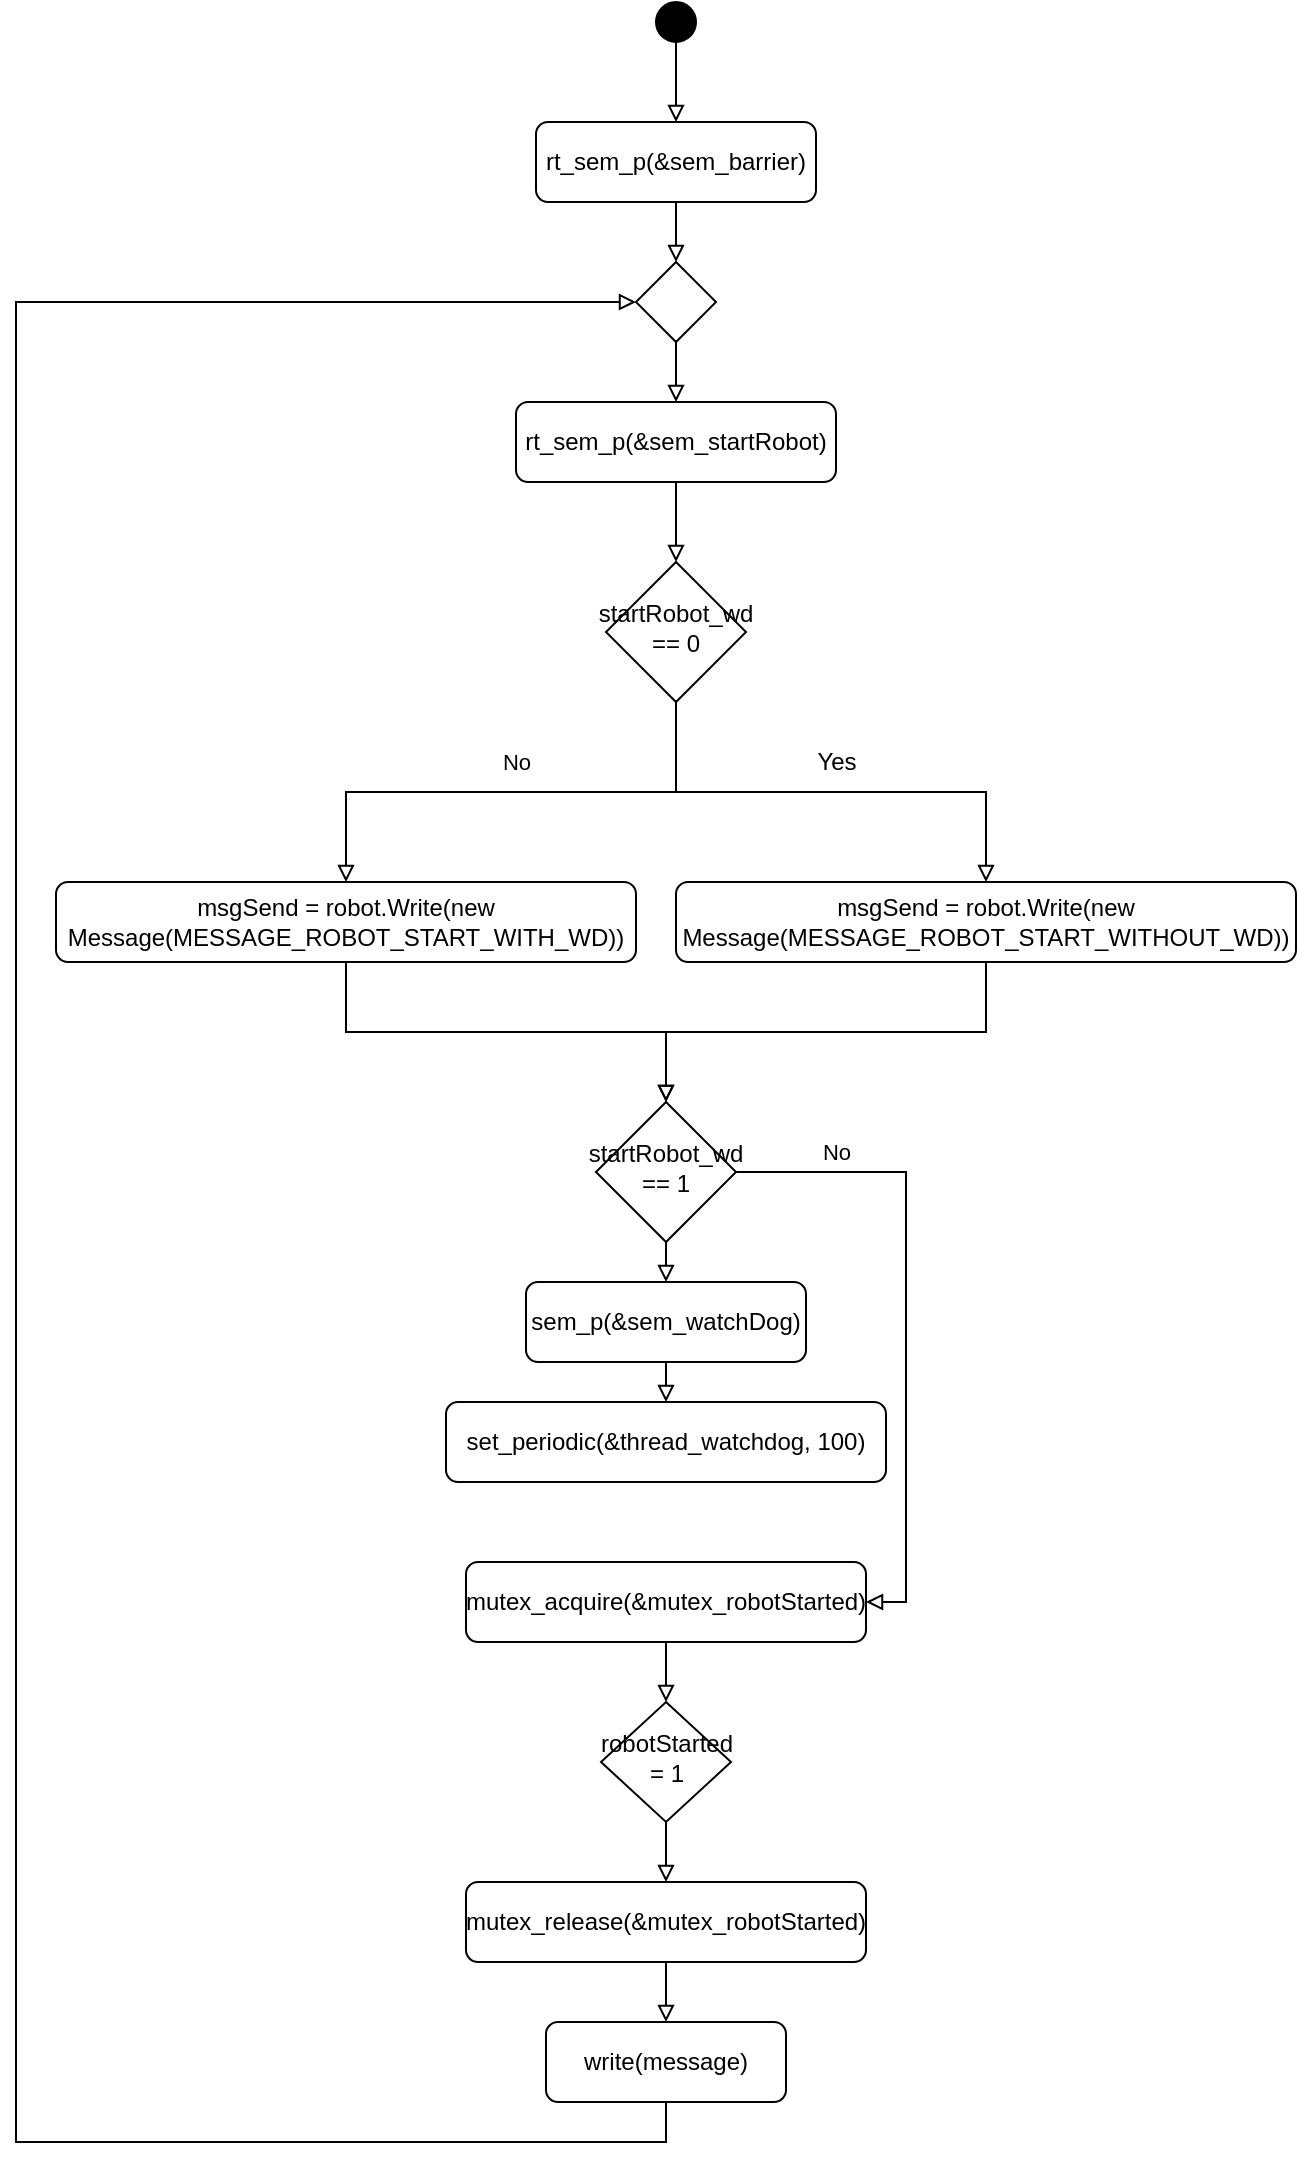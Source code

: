 <mxfile version="14.4.4" type="device"><diagram id="C5RBs43oDa-KdzZeNtuy" name="Page-1"><mxGraphModel dx="426" dy="804" grid="1" gridSize="10" guides="1" tooltips="1" connect="1" arrows="1" fold="1" page="1" pageScale="1" pageWidth="827" pageHeight="1169" math="0" shadow="0"><root><mxCell id="WIyWlLk6GJQsqaUBKTNV-0"/><mxCell id="WIyWlLk6GJQsqaUBKTNV-1" parent="WIyWlLk6GJQsqaUBKTNV-0"/><mxCell id="23ox2sJZi0v0U6w0juup-31" style="edgeStyle=orthogonalEdgeStyle;rounded=0;orthogonalLoop=1;jettySize=auto;html=1;exitX=0.5;exitY=1;exitDx=0;exitDy=0;endArrow=block;endFill=0;" edge="1" parent="WIyWlLk6GJQsqaUBKTNV-1" source="WIyWlLk6GJQsqaUBKTNV-7" target="23ox2sJZi0v0U6w0juup-30"><mxGeometry relative="1" as="geometry"/></mxCell><mxCell id="WIyWlLk6GJQsqaUBKTNV-7" value="msgSend = robot.Write(new Message(MESSAGE_ROBOT_START_WITH_WD))" style="rounded=1;whiteSpace=wrap;html=1;fontSize=12;glass=0;strokeWidth=1;shadow=0;" parent="WIyWlLk6GJQsqaUBKTNV-1" vertex="1"><mxGeometry x="70" y="450" width="290" height="40" as="geometry"/></mxCell><mxCell id="23ox2sJZi0v0U6w0juup-15" style="edgeStyle=orthogonalEdgeStyle;rounded=0;orthogonalLoop=1;jettySize=auto;html=1;exitX=0.5;exitY=1;exitDx=0;exitDy=0;endArrow=block;endFill=0;" edge="1" parent="WIyWlLk6GJQsqaUBKTNV-1" source="WIyWlLk6GJQsqaUBKTNV-10" target="23ox2sJZi0v0U6w0juup-12"><mxGeometry relative="1" as="geometry"/></mxCell><mxCell id="WIyWlLk6GJQsqaUBKTNV-10" value="" style="rhombus;whiteSpace=wrap;html=1;shadow=0;fontFamily=Helvetica;fontSize=12;align=center;strokeWidth=1;spacing=6;spacingTop=-4;" parent="WIyWlLk6GJQsqaUBKTNV-1" vertex="1"><mxGeometry x="360" y="140" width="40" height="40" as="geometry"/></mxCell><mxCell id="23ox2sJZi0v0U6w0juup-13" style="edgeStyle=orthogonalEdgeStyle;rounded=0;orthogonalLoop=1;jettySize=auto;html=1;exitX=0.5;exitY=1;exitDx=0;exitDy=0;entryX=0.5;entryY=0;entryDx=0;entryDy=0;endArrow=block;endFill=0;" edge="1" parent="WIyWlLk6GJQsqaUBKTNV-1" source="23ox2sJZi0v0U6w0juup-0" target="23ox2sJZi0v0U6w0juup-9"><mxGeometry relative="1" as="geometry"/></mxCell><mxCell id="23ox2sJZi0v0U6w0juup-0" value="" style="ellipse;whiteSpace=wrap;html=1;aspect=fixed;fillColor=#000000;" vertex="1" parent="WIyWlLk6GJQsqaUBKTNV-1"><mxGeometry x="370" y="10" width="20" height="20" as="geometry"/></mxCell><mxCell id="23ox2sJZi0v0U6w0juup-32" style="edgeStyle=orthogonalEdgeStyle;rounded=0;orthogonalLoop=1;jettySize=auto;html=1;exitX=0.5;exitY=1;exitDx=0;exitDy=0;entryX=0.5;entryY=0;entryDx=0;entryDy=0;endArrow=block;endFill=0;" edge="1" parent="WIyWlLk6GJQsqaUBKTNV-1" source="23ox2sJZi0v0U6w0juup-6" target="23ox2sJZi0v0U6w0juup-30"><mxGeometry relative="1" as="geometry"/></mxCell><mxCell id="23ox2sJZi0v0U6w0juup-6" value="msgSend = robot.Write(new Message(MESSAGE_ROBOT_START_WITHOUT_WD))" style="rounded=1;whiteSpace=wrap;html=1;fontSize=12;glass=0;strokeWidth=1;shadow=0;" vertex="1" parent="WIyWlLk6GJQsqaUBKTNV-1"><mxGeometry x="380" y="450" width="310" height="40" as="geometry"/></mxCell><mxCell id="23ox2sJZi0v0U6w0juup-14" style="edgeStyle=orthogonalEdgeStyle;rounded=0;orthogonalLoop=1;jettySize=auto;html=1;exitX=0.5;exitY=1;exitDx=0;exitDy=0;entryX=0.5;entryY=0;entryDx=0;entryDy=0;endArrow=block;endFill=0;" edge="1" parent="WIyWlLk6GJQsqaUBKTNV-1" source="23ox2sJZi0v0U6w0juup-9" target="WIyWlLk6GJQsqaUBKTNV-10"><mxGeometry relative="1" as="geometry"/></mxCell><mxCell id="23ox2sJZi0v0U6w0juup-9" value="rt_sem_p(&amp;amp;sem_barrier)" style="rounded=1;whiteSpace=wrap;html=1;fontSize=12;glass=0;strokeWidth=1;shadow=0;" vertex="1" parent="WIyWlLk6GJQsqaUBKTNV-1"><mxGeometry x="310" y="70" width="140" height="40" as="geometry"/></mxCell><mxCell id="23ox2sJZi0v0U6w0juup-23" style="edgeStyle=orthogonalEdgeStyle;rounded=0;orthogonalLoop=1;jettySize=auto;html=1;exitX=0.5;exitY=1;exitDx=0;exitDy=0;entryX=0.5;entryY=0;entryDx=0;entryDy=0;endArrow=block;endFill=0;" edge="1" parent="WIyWlLk6GJQsqaUBKTNV-1" source="23ox2sJZi0v0U6w0juup-12" target="23ox2sJZi0v0U6w0juup-22"><mxGeometry relative="1" as="geometry"/></mxCell><mxCell id="23ox2sJZi0v0U6w0juup-12" value="rt_sem_p(&amp;amp;sem_startRobot)" style="rounded=1;whiteSpace=wrap;html=1;fontSize=12;glass=0;strokeWidth=1;shadow=0;" vertex="1" parent="WIyWlLk6GJQsqaUBKTNV-1"><mxGeometry x="300" y="210" width="160" height="40" as="geometry"/></mxCell><mxCell id="23ox2sJZi0v0U6w0juup-24" style="edgeStyle=orthogonalEdgeStyle;rounded=0;orthogonalLoop=1;jettySize=auto;html=1;exitX=0.5;exitY=1;exitDx=0;exitDy=0;entryX=0.5;entryY=0;entryDx=0;entryDy=0;endArrow=block;endFill=0;" edge="1" parent="WIyWlLk6GJQsqaUBKTNV-1" source="23ox2sJZi0v0U6w0juup-22" target="WIyWlLk6GJQsqaUBKTNV-7"><mxGeometry relative="1" as="geometry"/></mxCell><mxCell id="23ox2sJZi0v0U6w0juup-28" value="No" style="edgeLabel;html=1;align=center;verticalAlign=middle;resizable=0;points=[];" vertex="1" connectable="0" parent="23ox2sJZi0v0U6w0juup-24"><mxGeometry x="-0.145" y="4" relative="1" as="geometry"><mxPoint x="-16" y="-19" as="offset"/></mxGeometry></mxCell><mxCell id="23ox2sJZi0v0U6w0juup-25" style="edgeStyle=orthogonalEdgeStyle;rounded=0;orthogonalLoop=1;jettySize=auto;html=1;exitX=0.5;exitY=1;exitDx=0;exitDy=0;entryX=0.5;entryY=0;entryDx=0;entryDy=0;endArrow=block;endFill=0;" edge="1" parent="WIyWlLk6GJQsqaUBKTNV-1" source="23ox2sJZi0v0U6w0juup-22" target="23ox2sJZi0v0U6w0juup-6"><mxGeometry relative="1" as="geometry"/></mxCell><mxCell id="23ox2sJZi0v0U6w0juup-22" value="startRobot_wd == 0" style="rhombus;whiteSpace=wrap;html=1;shadow=0;fontFamily=Helvetica;fontSize=12;align=center;strokeWidth=1;spacing=6;spacingTop=-4;" vertex="1" parent="WIyWlLk6GJQsqaUBKTNV-1"><mxGeometry x="345" y="290" width="70" height="70" as="geometry"/></mxCell><mxCell id="23ox2sJZi0v0U6w0juup-27" value="Yes" style="text;html=1;align=center;verticalAlign=middle;resizable=0;points=[];autosize=1;" vertex="1" parent="WIyWlLk6GJQsqaUBKTNV-1"><mxGeometry x="440" y="380" width="40" height="20" as="geometry"/></mxCell><mxCell id="23ox2sJZi0v0U6w0juup-46" style="edgeStyle=orthogonalEdgeStyle;rounded=0;orthogonalLoop=1;jettySize=auto;html=1;exitX=1;exitY=0.5;exitDx=0;exitDy=0;entryX=1;entryY=0.5;entryDx=0;entryDy=0;endArrow=block;endFill=0;" edge="1" parent="WIyWlLk6GJQsqaUBKTNV-1" source="23ox2sJZi0v0U6w0juup-30" target="23ox2sJZi0v0U6w0juup-37"><mxGeometry relative="1" as="geometry"/></mxCell><mxCell id="23ox2sJZi0v0U6w0juup-47" value="No" style="edgeLabel;html=1;align=center;verticalAlign=middle;resizable=0;points=[];" vertex="1" connectable="0" parent="23ox2sJZi0v0U6w0juup-46"><mxGeometry x="-0.613" y="2" relative="1" as="geometry"><mxPoint x="-12" y="-8" as="offset"/></mxGeometry></mxCell><mxCell id="23ox2sJZi0v0U6w0juup-49" style="edgeStyle=orthogonalEdgeStyle;rounded=0;orthogonalLoop=1;jettySize=auto;html=1;exitX=0.5;exitY=1;exitDx=0;exitDy=0;entryX=0.5;entryY=0;entryDx=0;entryDy=0;endArrow=block;endFill=0;" edge="1" parent="WIyWlLk6GJQsqaUBKTNV-1" source="23ox2sJZi0v0U6w0juup-30" target="23ox2sJZi0v0U6w0juup-48"><mxGeometry relative="1" as="geometry"/></mxCell><mxCell id="23ox2sJZi0v0U6w0juup-30" value="startRobot_wd == 1" style="rhombus;whiteSpace=wrap;html=1;shadow=0;fontFamily=Helvetica;fontSize=12;align=center;strokeWidth=1;spacing=6;spacingTop=-4;" vertex="1" parent="WIyWlLk6GJQsqaUBKTNV-1"><mxGeometry x="340" y="560" width="70" height="70" as="geometry"/></mxCell><mxCell id="23ox2sJZi0v0U6w0juup-36" style="edgeStyle=orthogonalEdgeStyle;rounded=0;orthogonalLoop=1;jettySize=auto;html=1;exitX=0.5;exitY=1;exitDx=0;exitDy=0;entryX=0;entryY=0.5;entryDx=0;entryDy=0;endArrow=block;endFill=0;" edge="1" parent="WIyWlLk6GJQsqaUBKTNV-1" source="23ox2sJZi0v0U6w0juup-33" target="WIyWlLk6GJQsqaUBKTNV-10"><mxGeometry relative="1" as="geometry"><Array as="points"><mxPoint x="375" y="1080"/><mxPoint x="50" y="1080"/><mxPoint x="50" y="160"/></Array></mxGeometry></mxCell><mxCell id="23ox2sJZi0v0U6w0juup-33" value="write(message)" style="rounded=1;whiteSpace=wrap;html=1;fontSize=12;glass=0;strokeWidth=1;shadow=0;" vertex="1" parent="WIyWlLk6GJQsqaUBKTNV-1"><mxGeometry x="315" y="1020" width="120" height="40" as="geometry"/></mxCell><mxCell id="23ox2sJZi0v0U6w0juup-40" style="edgeStyle=orthogonalEdgeStyle;rounded=0;orthogonalLoop=1;jettySize=auto;html=1;endArrow=block;endFill=0;" edge="1" parent="WIyWlLk6GJQsqaUBKTNV-1" source="23ox2sJZi0v0U6w0juup-37" target="23ox2sJZi0v0U6w0juup-39"><mxGeometry relative="1" as="geometry"/></mxCell><mxCell id="23ox2sJZi0v0U6w0juup-37" value="mutex_acquire(&amp;amp;mutex_robotStarted)" style="rounded=1;whiteSpace=wrap;html=1;fontSize=12;glass=0;strokeWidth=1;shadow=0;" vertex="1" parent="WIyWlLk6GJQsqaUBKTNV-1"><mxGeometry x="275" y="790" width="200" height="40" as="geometry"/></mxCell><mxCell id="23ox2sJZi0v0U6w0juup-42" style="edgeStyle=orthogonalEdgeStyle;rounded=0;orthogonalLoop=1;jettySize=auto;html=1;exitX=0.5;exitY=1;exitDx=0;exitDy=0;endArrow=block;endFill=0;" edge="1" parent="WIyWlLk6GJQsqaUBKTNV-1" source="23ox2sJZi0v0U6w0juup-38" target="23ox2sJZi0v0U6w0juup-33"><mxGeometry relative="1" as="geometry"/></mxCell><mxCell id="23ox2sJZi0v0U6w0juup-38" value="mutex_release(&amp;amp;mutex_robotStarted)" style="rounded=1;whiteSpace=wrap;html=1;fontSize=12;glass=0;strokeWidth=1;shadow=0;" vertex="1" parent="WIyWlLk6GJQsqaUBKTNV-1"><mxGeometry x="275" y="950" width="200" height="40" as="geometry"/></mxCell><mxCell id="23ox2sJZi0v0U6w0juup-41" style="edgeStyle=orthogonalEdgeStyle;rounded=0;orthogonalLoop=1;jettySize=auto;html=1;exitX=0.5;exitY=1;exitDx=0;exitDy=0;entryX=0.5;entryY=0;entryDx=0;entryDy=0;endArrow=block;endFill=0;" edge="1" parent="WIyWlLk6GJQsqaUBKTNV-1" source="23ox2sJZi0v0U6w0juup-39" target="23ox2sJZi0v0U6w0juup-38"><mxGeometry relative="1" as="geometry"/></mxCell><mxCell id="23ox2sJZi0v0U6w0juup-39" value="&lt;div&gt;robotStarted = 1&lt;/div&gt;" style="rhombus;whiteSpace=wrap;html=1;shadow=0;fontFamily=Helvetica;fontSize=12;align=center;strokeWidth=1;spacing=6;spacingTop=-4;" vertex="1" parent="WIyWlLk6GJQsqaUBKTNV-1"><mxGeometry x="342.5" y="860" width="65" height="60" as="geometry"/></mxCell><mxCell id="23ox2sJZi0v0U6w0juup-51" style="edgeStyle=orthogonalEdgeStyle;rounded=0;orthogonalLoop=1;jettySize=auto;html=1;exitX=0.5;exitY=1;exitDx=0;exitDy=0;entryX=0.5;entryY=0;entryDx=0;entryDy=0;endArrow=block;endFill=0;" edge="1" parent="WIyWlLk6GJQsqaUBKTNV-1" source="23ox2sJZi0v0U6w0juup-48" target="23ox2sJZi0v0U6w0juup-50"><mxGeometry relative="1" as="geometry"/></mxCell><mxCell id="23ox2sJZi0v0U6w0juup-48" value="sem_p(&amp;amp;sem_watchDog)" style="rounded=1;whiteSpace=wrap;html=1;fontSize=12;glass=0;strokeWidth=1;shadow=0;" vertex="1" parent="WIyWlLk6GJQsqaUBKTNV-1"><mxGeometry x="305" y="650" width="140" height="40" as="geometry"/></mxCell><mxCell id="23ox2sJZi0v0U6w0juup-50" value="set_periodic(&amp;amp;thread_watchdog, 100)" style="rounded=1;whiteSpace=wrap;html=1;fontSize=12;glass=0;strokeWidth=1;shadow=0;" vertex="1" parent="WIyWlLk6GJQsqaUBKTNV-1"><mxGeometry x="265" y="710" width="220" height="40" as="geometry"/></mxCell></root></mxGraphModel></diagram></mxfile>